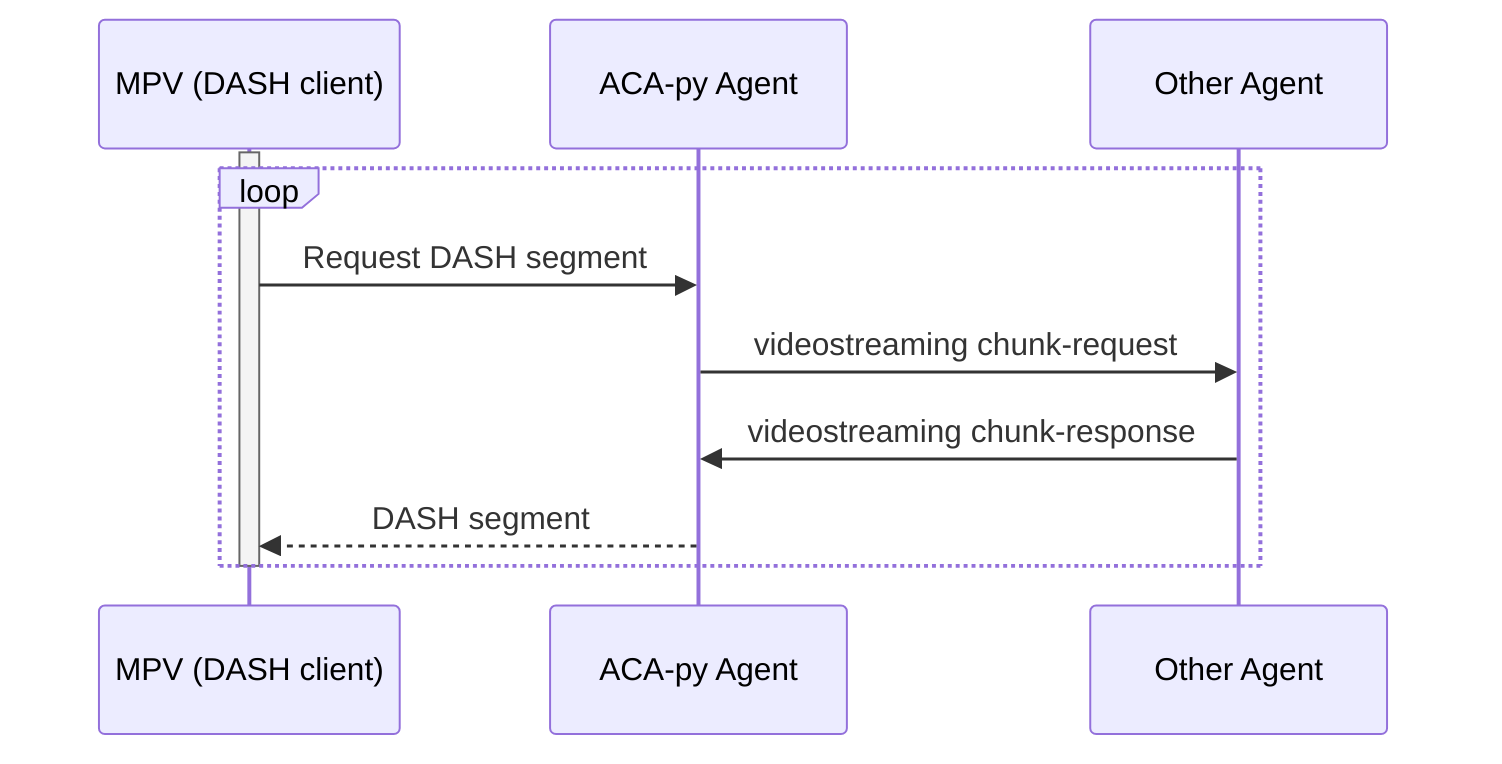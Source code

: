 sequenceDiagram
    participant controller as MPV (DASH client)
    participant alice as ACA-py Agent
    participant bob as Other Agent
    
    activate controller
    
    loop
        controller->>alice: Request DASH segment
        
        alice->>bob: videostreaming chunk-request
        bob->>alice: videostreaming chunk-response
        
        alice-->>controller: DASH segment
    end
    
    deactivate controller